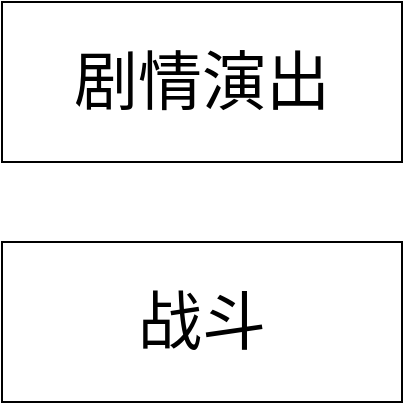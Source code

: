 <mxfile version="15.2.7" type="device" pages="2"><diagram id="rjo8W4G3K0v11XDa-2B2" name="玩法"><mxGraphModel dx="2031" dy="1189" grid="1" gridSize="10" guides="1" tooltips="1" connect="1" arrows="1" fold="1" page="1" pageScale="1" pageWidth="1600" pageHeight="900" math="0" shadow="0"><root><mxCell id="0"/><mxCell id="1" parent="0"/><mxCell id="gQbRRjUjwtFd1K6CgTtG-1" value="&lt;font style=&quot;font-size: 32px&quot;&gt;剧情演出&lt;/font&gt;" style="rounded=0;whiteSpace=wrap;html=1;" vertex="1" parent="1"><mxGeometry x="80" y="120" width="200" height="80" as="geometry"/></mxCell><mxCell id="gQbRRjUjwtFd1K6CgTtG-4" value="&lt;span style=&quot;font-size: 32px&quot;&gt;战斗&lt;/span&gt;" style="rounded=0;whiteSpace=wrap;html=1;" vertex="1" parent="1"><mxGeometry x="80" y="240" width="200" height="80" as="geometry"/></mxCell></root></mxGraphModel></diagram><diagram name="内容" id="bJBc2IbJ4GBGkaEK23Pc"><mxGraphModel dx="2031" dy="1189" grid="1" gridSize="10" guides="1" tooltips="1" connect="1" arrows="1" fold="1" page="1" pageScale="1" pageWidth="1600" pageHeight="900" math="0" shadow="0"><root><mxCell id="0W_y9eNEJjbpyAn-IP3q-0"/><mxCell id="0W_y9eNEJjbpyAn-IP3q-1" parent="0W_y9eNEJjbpyAn-IP3q-0"/><mxCell id="0W_y9eNEJjbpyAn-IP3q-3" value="&lt;span style=&quot;font-size: 32px&quot;&gt;约翰和珊的冒险故事&lt;/span&gt;" style="rounded=0;whiteSpace=wrap;html=1;" vertex="1" parent="0W_y9eNEJjbpyAn-IP3q-1"><mxGeometry width="1600" height="110" as="geometry"/></mxCell><mxCell id="0W_y9eNEJjbpyAn-IP3q-4" value="&lt;span style=&quot;font-size: 32px&quot;&gt;地底世界&lt;/span&gt;" style="rounded=0;whiteSpace=wrap;html=1;" vertex="1" parent="0W_y9eNEJjbpyAn-IP3q-1"><mxGeometry y="110" width="240" height="110" as="geometry"/></mxCell><mxCell id="0W_y9eNEJjbpyAn-IP3q-5" value="&lt;span style=&quot;font-size: 32px&quot;&gt;村庄&lt;/span&gt;" style="rounded=0;whiteSpace=wrap;html=1;" vertex="1" parent="0W_y9eNEJjbpyAn-IP3q-1"><mxGeometry x="240" y="110" width="240" height="110" as="geometry"/></mxCell><mxCell id="0W_y9eNEJjbpyAn-IP3q-6" value="&lt;span style=&quot;font-size: 32px&quot;&gt;大坝城&lt;/span&gt;" style="rounded=0;whiteSpace=wrap;html=1;" vertex="1" parent="0W_y9eNEJjbpyAn-IP3q-1"><mxGeometry x="480" y="110" width="400" height="110" as="geometry"/></mxCell><mxCell id="0W_y9eNEJjbpyAn-IP3q-7" value="&lt;span style=&quot;font-size: 32px&quot;&gt;猩莱坞&lt;/span&gt;" style="rounded=0;whiteSpace=wrap;html=1;" vertex="1" parent="0W_y9eNEJjbpyAn-IP3q-1"><mxGeometry x="880" y="110" width="240" height="110" as="geometry"/></mxCell><mxCell id="0W_y9eNEJjbpyAn-IP3q-8" value="&lt;span style=&quot;font-size: 32px&quot;&gt;未来&lt;/span&gt;" style="rounded=0;whiteSpace=wrap;html=1;" vertex="1" parent="0W_y9eNEJjbpyAn-IP3q-1"><mxGeometry x="1120" y="110" width="240" height="110" as="geometry"/></mxCell><mxCell id="0W_y9eNEJjbpyAn-IP3q-9" value="&lt;span style=&quot;font-size: 32px&quot;&gt;列车&lt;/span&gt;" style="rounded=0;whiteSpace=wrap;html=1;" vertex="1" parent="0W_y9eNEJjbpyAn-IP3q-1"><mxGeometry x="1360" y="110" width="240" height="110" as="geometry"/></mxCell><mxCell id="0W_y9eNEJjbpyAn-IP3q-10" value="&lt;font style=&quot;font-size: 32px&quot;&gt;矿场&lt;br&gt;教室地下&lt;br&gt;废弃大楼&lt;br&gt;&lt;/font&gt;" style="rounded=0;whiteSpace=wrap;html=1;" vertex="1" parent="0W_y9eNEJjbpyAn-IP3q-1"><mxGeometry y="220" width="240" height="180" as="geometry"/></mxCell><mxCell id="i_yLcD8Ivg1GwvqY8mIF-0" value="&lt;font style=&quot;font-size: 32px&quot;&gt;森林&lt;br&gt;湖泊&lt;br&gt;废弃基地&lt;br&gt;&lt;/font&gt;" style="rounded=0;whiteSpace=wrap;html=1;" vertex="1" parent="0W_y9eNEJjbpyAn-IP3q-1"><mxGeometry x="240" y="220" width="240" height="180" as="geometry"/></mxCell><mxCell id="i_yLcD8Ivg1GwvqY8mIF-1" value="&lt;font style=&quot;font-size: 32px&quot;&gt;森林&lt;br&gt;旧大坝城&lt;br&gt;山坡&lt;br&gt;垃圾场&lt;br&gt;&lt;/font&gt;" style="rounded=0;whiteSpace=wrap;html=1;" vertex="1" parent="0W_y9eNEJjbpyAn-IP3q-1"><mxGeometry x="480" y="220" width="200" height="180" as="geometry"/></mxCell><mxCell id="i_yLcD8Ivg1GwvqY8mIF-2" value="&lt;font style=&quot;font-size: 32px&quot;&gt;水库&lt;br&gt;下水道&lt;br&gt;&lt;/font&gt;" style="rounded=0;whiteSpace=wrap;html=1;" vertex="1" parent="0W_y9eNEJjbpyAn-IP3q-1"><mxGeometry x="680" y="220" width="200" height="180" as="geometry"/></mxCell><mxCell id="i_yLcD8Ivg1GwvqY8mIF-3" value="&lt;font style=&quot;font-size: 32px&quot;&gt;剧场&lt;br&gt;&lt;/font&gt;" style="rounded=0;whiteSpace=wrap;html=1;" vertex="1" parent="0W_y9eNEJjbpyAn-IP3q-1"><mxGeometry x="880" y="220" width="240" height="180" as="geometry"/></mxCell><mxCell id="i_yLcD8Ivg1GwvqY8mIF-4" value="&lt;font style=&quot;font-size: 32px&quot;&gt;未来岛&lt;br&gt;无限大厦&lt;br&gt;&lt;/font&gt;" style="rounded=0;whiteSpace=wrap;html=1;" vertex="1" parent="0W_y9eNEJjbpyAn-IP3q-1"><mxGeometry x="1120" y="220" width="240" height="180" as="geometry"/></mxCell><mxCell id="i_yLcD8Ivg1GwvqY8mIF-5" value="&lt;font style=&quot;font-size: 32px&quot;&gt;列车&lt;br&gt;展览馆&lt;br&gt;&lt;/font&gt;" style="rounded=0;whiteSpace=wrap;html=1;" vertex="1" parent="0W_y9eNEJjbpyAn-IP3q-1"><mxGeometry x="1360" y="220" width="240" height="180" as="geometry"/></mxCell><mxCell id="i_yLcD8Ivg1GwvqY8mIF-6" value="&lt;font style=&quot;font-size: 32px&quot;&gt;吸尘机器人&lt;br&gt;巨大蜗牛&lt;br&gt;&lt;/font&gt;" style="rounded=0;whiteSpace=wrap;html=1;" vertex="1" parent="0W_y9eNEJjbpyAn-IP3q-1"><mxGeometry y="400" width="240" height="160" as="geometry"/></mxCell><mxCell id="i_yLcD8Ivg1GwvqY8mIF-7" value="&lt;font style=&quot;font-size: 32px&quot;&gt;守护机器人&lt;br&gt;&lt;/font&gt;" style="rounded=0;whiteSpace=wrap;html=1;" vertex="1" parent="0W_y9eNEJjbpyAn-IP3q-1"><mxGeometry x="240" y="400" width="240" height="160" as="geometry"/></mxCell><mxCell id="i_yLcD8Ivg1GwvqY8mIF-8" value="&lt;font style=&quot;font-size: 32px&quot;&gt;飞龙&lt;br&gt;鲇鱼&lt;br&gt;&lt;/font&gt;" style="rounded=0;whiteSpace=wrap;html=1;" vertex="1" parent="0W_y9eNEJjbpyAn-IP3q-1"><mxGeometry x="480" y="400" width="200" height="160" as="geometry"/></mxCell><mxCell id="i_yLcD8Ivg1GwvqY8mIF-9" value="&lt;font style=&quot;font-size: 32px&quot;&gt;所罗门&lt;br&gt;鲸鱼&lt;br&gt;&lt;/font&gt;" style="rounded=0;whiteSpace=wrap;html=1;" vertex="1" parent="0W_y9eNEJjbpyAn-IP3q-1"><mxGeometry x="680" y="400" width="200" height="160" as="geometry"/></mxCell><mxCell id="i_yLcD8Ivg1GwvqY8mIF-10" value="&lt;font style=&quot;font-size: 32px&quot;&gt;所罗门列车&lt;br&gt;&lt;/font&gt;" style="rounded=0;whiteSpace=wrap;html=1;" vertex="1" parent="0W_y9eNEJjbpyAn-IP3q-1"><mxGeometry x="880" y="400" width="240" height="160" as="geometry"/></mxCell><mxCell id="i_yLcD8Ivg1GwvqY8mIF-11" value="&lt;font style=&quot;font-size: 32px&quot;&gt;所罗门&lt;br&gt;对刀&lt;br&gt;&lt;/font&gt;" style="rounded=0;whiteSpace=wrap;html=1;" vertex="1" parent="0W_y9eNEJjbpyAn-IP3q-1"><mxGeometry x="1120" y="400" width="240" height="160" as="geometry"/></mxCell><mxCell id="i_yLcD8Ivg1GwvqY8mIF-12" value="&lt;font style=&quot;font-size: 32px&quot;&gt;龙&lt;br&gt;&lt;/font&gt;" style="rounded=0;whiteSpace=wrap;html=1;" vertex="1" parent="0W_y9eNEJjbpyAn-IP3q-1"><mxGeometry x="1360" y="400" width="240" height="160" as="geometry"/></mxCell><mxCell id="rgB-_5So02QVp_t_rb4w-0" value="&lt;font style=&quot;font-size: 32px&quot;&gt;打蜗牛&lt;br&gt;&lt;/font&gt;" style="rounded=0;whiteSpace=wrap;html=1;" vertex="1" parent="0W_y9eNEJjbpyAn-IP3q-1"><mxGeometry y="560" width="240" height="80" as="geometry"/></mxCell><mxCell id="rgB-_5So02QVp_t_rb4w-1" value="&lt;font style=&quot;font-size: 32px&quot;&gt;打飞飞猪&lt;br&gt;&lt;/font&gt;" style="rounded=0;whiteSpace=wrap;html=1;" vertex="1" parent="0W_y9eNEJjbpyAn-IP3q-1"><mxGeometry x="240" y="560" width="240" height="80" as="geometry"/></mxCell><mxCell id="rgB-_5So02QVp_t_rb4w-2" value="&lt;font style=&quot;font-size: 32px&quot;&gt;飙车&lt;br&gt;&lt;/font&gt;" style="rounded=0;whiteSpace=wrap;html=1;" vertex="1" parent="0W_y9eNEJjbpyAn-IP3q-1"><mxGeometry x="480" y="560" width="200" height="80" as="geometry"/></mxCell><mxCell id="rgB-_5So02QVp_t_rb4w-3" value="&lt;font style=&quot;font-size: 32px&quot;&gt;飙车&lt;br&gt;&lt;/font&gt;" style="rounded=0;whiteSpace=wrap;html=1;" vertex="1" parent="0W_y9eNEJjbpyAn-IP3q-1"><mxGeometry x="680" y="560" width="200" height="80" as="geometry"/></mxCell><mxCell id="rgB-_5So02QVp_t_rb4w-4" value="&lt;font style=&quot;font-size: 32px&quot;&gt;射击、潜行&lt;br&gt;&lt;/font&gt;" style="rounded=0;whiteSpace=wrap;html=1;" vertex="1" parent="0W_y9eNEJjbpyAn-IP3q-1"><mxGeometry x="880" y="560" width="240" height="80" as="geometry"/></mxCell><mxCell id="rgB-_5So02QVp_t_rb4w-5" value="&lt;font style=&quot;font-size: 32px&quot;&gt;&lt;br&gt;&lt;/font&gt;" style="rounded=0;whiteSpace=wrap;html=1;" vertex="1" parent="0W_y9eNEJjbpyAn-IP3q-1"><mxGeometry x="1120" y="560" width="240" height="80" as="geometry"/></mxCell><mxCell id="rgB-_5So02QVp_t_rb4w-6" value="&lt;font style=&quot;font-size: 32px&quot;&gt;&lt;br&gt;&lt;/font&gt;" style="rounded=0;whiteSpace=wrap;html=1;" vertex="1" parent="0W_y9eNEJjbpyAn-IP3q-1"><mxGeometry x="1360" y="560" width="240" height="80" as="geometry"/></mxCell><mxCell id="rgB-_5So02QVp_t_rb4w-7" value="&lt;font style=&quot;font-size: 32px&quot;&gt;搬东西&lt;br&gt;接电线&lt;br&gt;炸弹&lt;br&gt;开关蒸汽&lt;br&gt;分开行动&lt;br&gt;&lt;br&gt;&lt;/font&gt;" style="rounded=0;whiteSpace=wrap;html=1;" vertex="1" parent="0W_y9eNEJjbpyAn-IP3q-1"><mxGeometry y="640" width="240" height="260" as="geometry"/></mxCell><mxCell id="rgB-_5So02QVp_t_rb4w-8" value="&lt;font style=&quot;font-size: 32px&quot;&gt;乘船&lt;br&gt;&lt;br&gt;&lt;/font&gt;" style="rounded=0;whiteSpace=wrap;html=1;" vertex="1" parent="0W_y9eNEJjbpyAn-IP3q-1"><mxGeometry x="240" y="640" width="240" height="260" as="geometry"/></mxCell><mxCell id="rgB-_5So02QVp_t_rb4w-9" value="&lt;font style=&quot;font-size: 32px&quot;&gt;火焰&lt;br&gt;光束开关&lt;br&gt;光束清除&lt;br&gt;&lt;/font&gt;" style="rounded=0;whiteSpace=wrap;html=1;" vertex="1" parent="0W_y9eNEJjbpyAn-IP3q-1"><mxGeometry x="480" y="640" width="200" height="260" as="geometry"/></mxCell><mxCell id="rgB-_5So02QVp_t_rb4w-10" value="&lt;font style=&quot;font-size: 32px&quot;&gt;光束开关&lt;br&gt;光束引导&lt;br&gt;延迟炸弹&lt;br&gt;&lt;/font&gt;" style="rounded=0;whiteSpace=wrap;html=1;" vertex="1" parent="0W_y9eNEJjbpyAn-IP3q-1"><mxGeometry x="1120" y="640" width="240" height="260" as="geometry"/></mxCell><mxCell id="rgB-_5So02QVp_t_rb4w-11" value="&lt;font style=&quot;font-size: 32px&quot;&gt;穿行&lt;br&gt;&lt;/font&gt;" style="rounded=0;whiteSpace=wrap;html=1;" vertex="1" parent="0W_y9eNEJjbpyAn-IP3q-1"><mxGeometry x="1360" y="640" width="240" height="260" as="geometry"/></mxCell><mxCell id="rgB-_5So02QVp_t_rb4w-12" value="&lt;font style=&quot;font-size: 32px&quot;&gt;回旋镖&lt;br&gt;&lt;/font&gt;" style="rounded=0;whiteSpace=wrap;html=1;" vertex="1" parent="0W_y9eNEJjbpyAn-IP3q-1"><mxGeometry x="880" y="640" width="240" height="260" as="geometry"/></mxCell><mxCell id="rgB-_5So02QVp_t_rb4w-13" value="&lt;font style=&quot;font-size: 32px&quot;&gt;跟踪炸弹&lt;br&gt;&lt;/font&gt;" style="rounded=0;whiteSpace=wrap;html=1;" vertex="1" parent="0W_y9eNEJjbpyAn-IP3q-1"><mxGeometry x="680" y="640" width="200" height="260" as="geometry"/></mxCell></root></mxGraphModel></diagram></mxfile>
